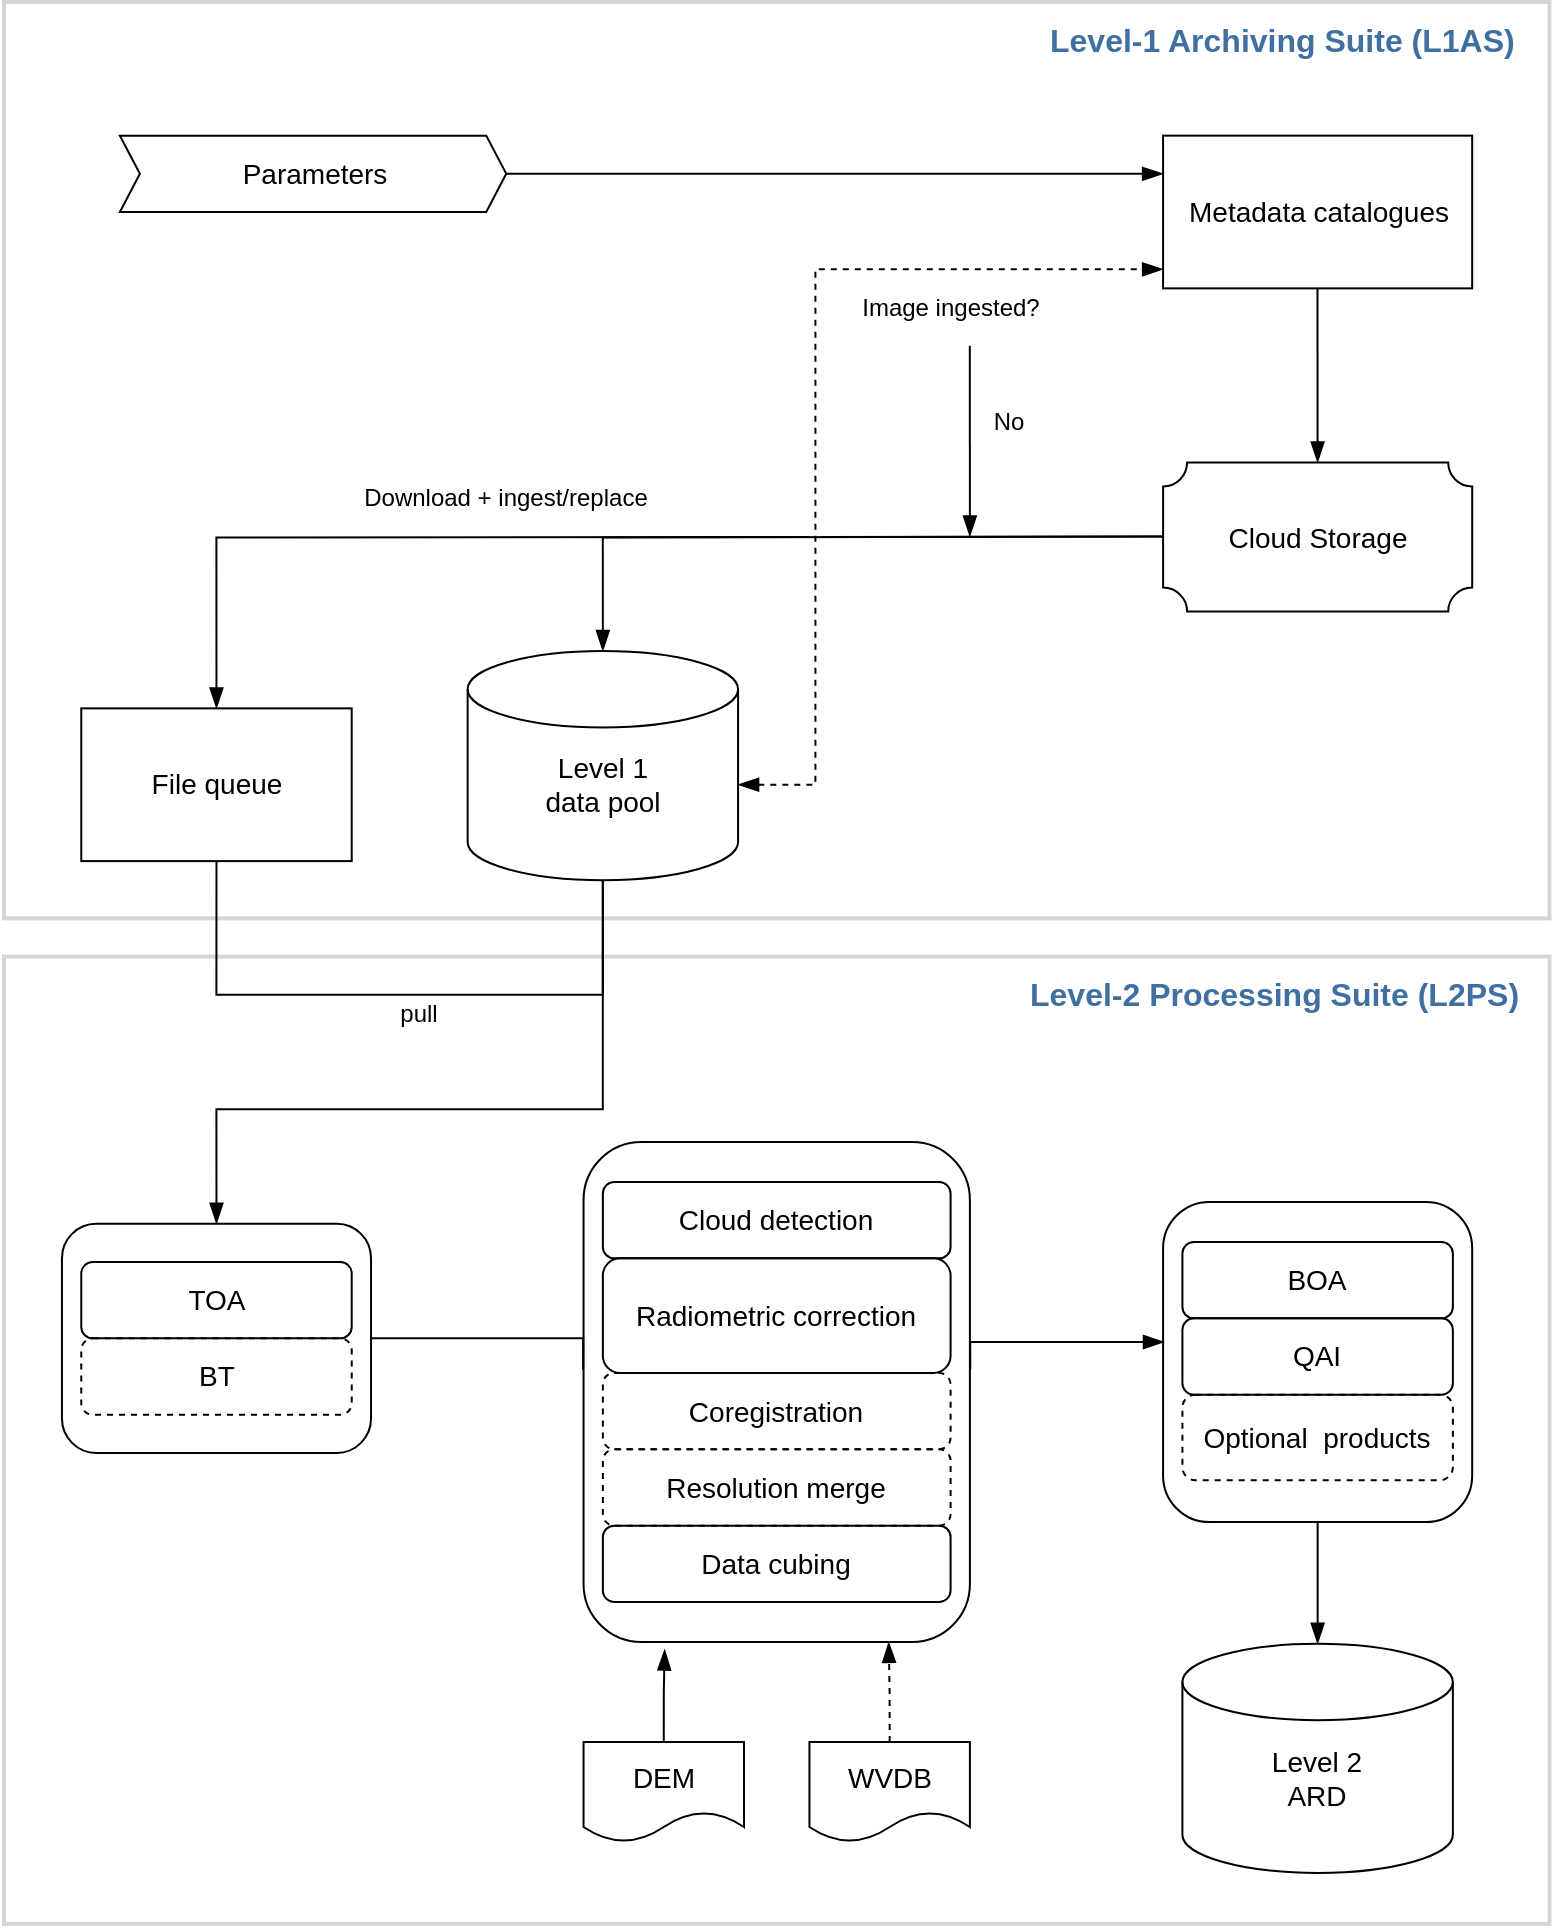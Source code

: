 <mxfile version="14.5.1" type="device"><diagram id="rmyPew23WOvFFHAFt1sf" name="Page-1"><mxGraphModel dx="1408" dy="802" grid="1" gridSize="10" guides="1" tooltips="1" connect="1" arrows="1" fold="1" page="1" pageScale="1" pageWidth="850" pageHeight="1100" math="0" shadow="0"><root><mxCell id="0"/><mxCell id="1" parent="0"/><mxCell id="renW0KPL-82yQJ50f4By-15" value="" style="rounded=0;whiteSpace=wrap;html=1;fontColor=#333333;opacity=25;fillColor=none;strokeColor=#575757;strokeWidth=2;" parent="1" vertex="1"><mxGeometry x="19.998" y="517.276" width="772.725" height="483.663" as="geometry"/></mxCell><mxCell id="renW0KPL-82yQJ50f4By-36" value="" style="rounded=1;whiteSpace=wrap;html=1;" parent="1" vertex="1"><mxGeometry x="599.54" y="640" width="154.55" height="160" as="geometry"/></mxCell><mxCell id="renW0KPL-82yQJ50f4By-40" value="" style="rounded=1;whiteSpace=wrap;html=1;" parent="1" vertex="1"><mxGeometry x="309.77" y="610" width="193.18" height="250" as="geometry"/></mxCell><mxCell id="renW0KPL-82yQJ50f4By-41" value="" style="rounded=1;whiteSpace=wrap;html=1;" parent="1" vertex="1"><mxGeometry x="48.974" y="650.911" width="154.545" height="114.545" as="geometry"/></mxCell><mxCell id="renW0KPL-82yQJ50f4By-14" value="" style="rounded=0;whiteSpace=wrap;html=1;fontColor=#333333;opacity=25;fillColor=none;strokeColor=#575757;strokeWidth=2;" parent="1" vertex="1"><mxGeometry x="19.996" y="40.002" width="772.727" height="458.182" as="geometry"/></mxCell><mxCell id="bnw_IWHUXGcyaUQyViOL-9" value="" style="verticalLabelPosition=bottom;verticalAlign=top;html=1;shape=mxgraph.basic.plaque;dx=6;" parent="1" vertex="1"><mxGeometry x="599.549" y="270.24" width="154.551" height="74.561" as="geometry"/></mxCell><mxCell id="bnw_IWHUXGcyaUQyViOL-12" value="&lt;font style=&quot;font-size: 14px&quot;&gt;Parameters&lt;/font&gt;" style="html=1;shadow=0;dashed=0;align=center;verticalAlign=middle;shape=mxgraph.arrows2.arrow;dy=0;dx=10;notch=10;strokeColor=#000000;strokeWidth=1;" parent="1" vertex="1"><mxGeometry x="77.951" y="106.82" width="193.182" height="38.182" as="geometry"/></mxCell><mxCell id="renW0KPL-82yQJ50f4By-3" style="edgeStyle=orthogonalEdgeStyle;rounded=0;jumpStyle=gap;orthogonalLoop=1;jettySize=auto;html=1;startArrow=none;startFill=0;endArrow=blockThin;endFill=1;endSize=8;" parent="1" source="bnw_IWHUXGcyaUQyViOL-15" target="bnw_IWHUXGcyaUQyViOL-9" edge="1"><mxGeometry x="-18.64" y="1.82" as="geometry"/></mxCell><mxCell id="bnw_IWHUXGcyaUQyViOL-15" value="&lt;font style=&quot;font-size: 14px&quot;&gt;Metadata catalogues&lt;/font&gt;" style="rounded=0;whiteSpace=wrap;html=1;strokeColor=#000000;strokeWidth=1;" parent="1" vertex="1"><mxGeometry x="599.542" y="106.82" width="154.545" height="76.364" as="geometry"/></mxCell><mxCell id="renW0KPL-82yQJ50f4By-27" style="edgeStyle=orthogonalEdgeStyle;rounded=0;jumpStyle=gap;orthogonalLoop=1;jettySize=auto;html=1;entryX=0.5;entryY=0;entryDx=0;entryDy=0;startArrow=none;startFill=0;endArrow=blockThin;endFill=1;endSize=8;" parent="1" source="bnw_IWHUXGcyaUQyViOL-16" target="renW0KPL-82yQJ50f4By-41" edge="1"><mxGeometry x="-18.64" y="1.82" as="geometry"><Array as="points"><mxPoint x="319.428" y="593.638"/><mxPoint x="126.246" y="593.638"/></Array></mxGeometry></mxCell><mxCell id="bnw_IWHUXGcyaUQyViOL-16" value="" style="strokeWidth=1;html=1;shape=mxgraph.flowchart.database;whiteSpace=wrap;" parent="1" vertex="1"><mxGeometry x="251.815" y="364.547" width="135.227" height="114.545" as="geometry"/></mxCell><mxCell id="renW0KPL-82yQJ50f4By-26" style="edgeStyle=orthogonalEdgeStyle;rounded=0;jumpStyle=gap;orthogonalLoop=1;jettySize=auto;html=1;entryX=0.5;entryY=1;entryDx=0;entryDy=0;entryPerimeter=0;startArrow=none;startFill=0;endArrow=none;endFill=0;exitX=0.5;exitY=1;exitDx=0;exitDy=0;" parent="1" source="bnw_IWHUXGcyaUQyViOL-17" target="bnw_IWHUXGcyaUQyViOL-16" edge="1"><mxGeometry x="-18.64" y="1.82" as="geometry"><Array as="points"><mxPoint x="126.246" y="536.365"/><mxPoint x="319.428" y="536.365"/></Array></mxGeometry></mxCell><mxCell id="bnw_IWHUXGcyaUQyViOL-17" value="&lt;font style=&quot;font-size: 14px&quot;&gt;File queue&lt;/font&gt;" style="rounded=0;whiteSpace=wrap;html=1;strokeColor=#000000;strokeWidth=1;" parent="1" vertex="1"><mxGeometry x="58.633" y="393.184" width="135.227" height="76.364" as="geometry"/></mxCell><mxCell id="renW0KPL-82yQJ50f4By-4" style="edgeStyle=orthogonalEdgeStyle;rounded=0;jumpStyle=gap;orthogonalLoop=1;jettySize=auto;html=1;entryX=0;entryY=0.875;entryDx=0;entryDy=0;entryPerimeter=0;startArrow=blockThin;startFill=1;endArrow=blockThin;endFill=1;dashed=1;endSize=8;startSize=8;" parent="1" source="renW0KPL-82yQJ50f4By-1" target="bnw_IWHUXGcyaUQyViOL-15" edge="1"><mxGeometry x="-18.64" y="1.82" as="geometry"><Array as="points"><mxPoint x="425.678" y="431.365"/><mxPoint x="425.678" y="173.638"/></Array></mxGeometry></mxCell><mxCell id="renW0KPL-82yQJ50f4By-1" value="&lt;font style=&quot;font-size: 14px&quot;&gt;Level 1&lt;br&gt;data pool&lt;/font&gt;" style="text;html=1;strokeColor=none;fillColor=none;align=center;verticalAlign=middle;whiteSpace=wrap;rounded=0;" parent="1" vertex="1"><mxGeometry x="251.815" y="402.729" width="135.227" height="57.273" as="geometry"/></mxCell><mxCell id="renW0KPL-82yQJ50f4By-6" style="edgeStyle=orthogonalEdgeStyle;rounded=0;jumpStyle=none;orthogonalLoop=1;jettySize=auto;html=1;entryX=0.5;entryY=0;entryDx=0;entryDy=0;entryPerimeter=0;startArrow=none;startFill=0;endArrow=blockThin;endFill=1;endSize=8;" parent="1" target="bnw_IWHUXGcyaUQyViOL-16" edge="1"><mxGeometry x="-18.64" y="1.82" as="geometry"><mxPoint x="599.542" y="307.275" as="sourcePoint"/></mxGeometry></mxCell><mxCell id="renW0KPL-82yQJ50f4By-7" style="edgeStyle=orthogonalEdgeStyle;rounded=0;jumpStyle=gap;orthogonalLoop=1;jettySize=auto;html=1;startArrow=none;startFill=0;endArrow=blockThin;endFill=1;entryX=0.5;entryY=0;entryDx=0;entryDy=0;endSize=8;" parent="1" target="bnw_IWHUXGcyaUQyViOL-17" edge="1"><mxGeometry x="-18.64" y="1.82" as="geometry"><mxPoint x="116.587" y="383.638" as="targetPoint"/><mxPoint x="599.542" y="307.275" as="sourcePoint"/></mxGeometry></mxCell><mxCell id="renW0KPL-82yQJ50f4By-5" value="&lt;font style=&quot;font-size: 14px&quot;&gt;Cloud Storage&lt;/font&gt;" style="text;html=1;strokeColor=none;fillColor=none;align=center;verticalAlign=middle;whiteSpace=wrap;rounded=0;" parent="1" vertex="1"><mxGeometry x="618.86" y="270.24" width="115.913" height="74.561" as="geometry"/></mxCell><mxCell id="renW0KPL-82yQJ50f4By-8" value="&lt;font style=&quot;font-size: 12px&quot;&gt;Image ingested?&lt;/font&gt;" style="text;html=1;strokeColor=none;fillColor=none;align=center;verticalAlign=middle;whiteSpace=wrap;rounded=0;" parent="1" vertex="1"><mxGeometry x="425.678" y="173.638" width="135.227" height="38.182" as="geometry"/></mxCell><mxCell id="renW0KPL-82yQJ50f4By-9" value="" style="endArrow=blockThin;html=1;exitX=0.571;exitY=1;exitDx=0;exitDy=0;exitPerimeter=0;endFill=1;endSize=8;" parent="1" source="renW0KPL-82yQJ50f4By-8" edge="1"><mxGeometry x="-18.64" y="1.82" width="50" height="50" as="geometry"><mxPoint x="367.724" y="173.638" as="sourcePoint"/><mxPoint x="502.951" y="307.275" as="targetPoint"/></mxGeometry></mxCell><mxCell id="renW0KPL-82yQJ50f4By-10" value="&lt;font style=&quot;font-size: 12px&quot;&gt;No&lt;/font&gt;" style="text;html=1;strokeColor=none;fillColor=none;align=center;verticalAlign=middle;whiteSpace=wrap;rounded=0;" parent="1" vertex="1"><mxGeometry x="502.951" y="230.911" width="38.636" height="38.182" as="geometry"/></mxCell><mxCell id="renW0KPL-82yQJ50f4By-11" value="&lt;font style=&quot;font-size: 12px&quot;&gt;Download + ingest/replace&lt;/font&gt;" style="text;html=1;strokeColor=none;fillColor=none;align=center;verticalAlign=middle;whiteSpace=wrap;rounded=0;" parent="1" vertex="1"><mxGeometry x="135.905" y="269.093" width="270.455" height="38.182" as="geometry"/></mxCell><mxCell id="renW0KPL-82yQJ50f4By-17" value="&lt;b&gt;&lt;font color=&quot;#4070a1&quot; style=&quot;font-size: 16px&quot;&gt;Level-1 Archiving Suite (L1AS)&lt;/font&gt;&lt;/b&gt;" style="text;html=1;strokeColor=none;fillColor=none;align=left;verticalAlign=middle;whiteSpace=wrap;rounded=0;" parent="1" vertex="1"><mxGeometry x="541.36" y="40" width="251.36" height="38.18" as="geometry"/></mxCell><mxCell id="renW0KPL-82yQJ50f4By-18" value="&lt;b&gt;&lt;font color=&quot;#4070a1&quot; style=&quot;font-size: 16px&quot;&gt;Level-2 Processing Suite (L2PS)&lt;/font&gt;&lt;/b&gt;" style="text;html=1;strokeColor=none;fillColor=none;align=left;verticalAlign=middle;whiteSpace=wrap;rounded=0;" parent="1" vertex="1"><mxGeometry x="531.36" y="517.27" width="261.36" height="38.18" as="geometry"/></mxCell><mxCell id="renW0KPL-82yQJ50f4By-19" value="&lt;font style=&quot;font-size: 14px&quot;&gt;TOA&lt;/font&gt;" style="rounded=1;whiteSpace=wrap;html=1;fillColor=none;" parent="1" vertex="1"><mxGeometry x="58.633" y="670.002" width="135.227" height="38.182" as="geometry"/></mxCell><mxCell id="renW0KPL-82yQJ50f4By-20" value="&lt;font style=&quot;font-size: 14px&quot;&gt;BT&lt;/font&gt;" style="rounded=1;whiteSpace=wrap;html=1;fillColor=none;dashed=1;" parent="1" vertex="1"><mxGeometry x="58.633" y="708.184" width="135.227" height="38.182" as="geometry"/></mxCell><mxCell id="renW0KPL-82yQJ50f4By-22" value="&lt;font style=&quot;font-size: 14px&quot;&gt;Cloud detection&lt;/font&gt;" style="rounded=1;whiteSpace=wrap;html=1;fillColor=none;" parent="1" vertex="1"><mxGeometry x="319.428" y="630.0" width="173.864" height="38.182" as="geometry"/></mxCell><mxCell id="renW0KPL-82yQJ50f4By-23" value="&lt;font style=&quot;font-size: 14px&quot;&gt;Resolution merge&lt;/font&gt;" style="rounded=1;whiteSpace=wrap;html=1;fillColor=none;dashed=1;" parent="1" vertex="1"><mxGeometry x="319.428" y="763.635" width="173.864" height="38.182" as="geometry"/></mxCell><mxCell id="renW0KPL-82yQJ50f4By-24" value="&lt;font style=&quot;font-size: 14px&quot;&gt;Radiometric correction&lt;/font&gt;" style="rounded=1;whiteSpace=wrap;html=1;fillColor=none;" parent="1" vertex="1"><mxGeometry x="319.428" y="668.182" width="173.864" height="57.273" as="geometry"/></mxCell><mxCell id="renW0KPL-82yQJ50f4By-25" value="&lt;font style=&quot;font-size: 14px&quot;&gt;Data cubing&lt;/font&gt;" style="rounded=1;whiteSpace=wrap;html=1;fillColor=none;" parent="1" vertex="1"><mxGeometry x="319.428" y="801.816" width="173.864" height="38.182" as="geometry"/></mxCell><mxCell id="renW0KPL-82yQJ50f4By-28" value="&lt;font style=&quot;font-size: 12px&quot;&gt;pull&lt;/font&gt;" style="text;html=1;strokeColor=none;fillColor=none;align=center;verticalAlign=middle;whiteSpace=wrap;rounded=0;" parent="1" vertex="1"><mxGeometry x="184.201" y="536.365" width="86.932" height="19.091" as="geometry"/></mxCell><mxCell id="renW0KPL-82yQJ50f4By-29" value="&lt;font style=&quot;font-size: 14px&quot;&gt;BOA&lt;/font&gt;" style="rounded=1;whiteSpace=wrap;html=1;fillColor=none;" parent="1" vertex="1"><mxGeometry x="609.211" y="660.001" width="135.227" height="38.182" as="geometry"/></mxCell><mxCell id="renW0KPL-82yQJ50f4By-31" value="&lt;font style=&quot;font-size: 14px&quot;&gt;QAI&lt;/font&gt;" style="rounded=1;whiteSpace=wrap;html=1;fillColor=none;" parent="1" vertex="1"><mxGeometry x="609.211" y="698.183" width="135.227" height="38.182" as="geometry"/></mxCell><mxCell id="renW0KPL-82yQJ50f4By-32" value="&lt;font style=&quot;font-size: 14px&quot;&gt;Optional&amp;nbsp; products&lt;/font&gt;" style="rounded=1;whiteSpace=wrap;html=1;fillColor=none;dashed=1;" parent="1" vertex="1"><mxGeometry x="609.21" y="736.36" width="135.23" height="42.73" as="geometry"/></mxCell><mxCell id="renW0KPL-82yQJ50f4By-33" value="" style="strokeWidth=1;html=1;shape=mxgraph.flowchart.database;whiteSpace=wrap;" parent="1" vertex="1"><mxGeometry x="609.201" y="860.911" width="135.227" height="114.545" as="geometry"/></mxCell><mxCell id="renW0KPL-82yQJ50f4By-34" value="&lt;font style=&quot;font-size: 14px&quot;&gt;Level 2&lt;br&gt;ARD&lt;br&gt;&lt;/font&gt;" style="text;html=1;strokeColor=none;fillColor=none;align=center;verticalAlign=middle;whiteSpace=wrap;rounded=0;" parent="1" vertex="1"><mxGeometry x="609.201" y="899.093" width="135.227" height="57.273" as="geometry"/></mxCell><mxCell id="renW0KPL-82yQJ50f4By-37" style="edgeStyle=orthogonalEdgeStyle;rounded=0;jumpStyle=gap;orthogonalLoop=1;jettySize=auto;html=1;entryX=0.5;entryY=0;entryDx=0;entryDy=0;entryPerimeter=0;startArrow=none;startFill=0;endArrow=blockThin;endFill=1;endSize=8;" parent="1" source="renW0KPL-82yQJ50f4By-36" target="renW0KPL-82yQJ50f4By-33" edge="1"><mxGeometry x="-18.64" y="1.82" as="geometry"/></mxCell><mxCell id="renW0KPL-82yQJ50f4By-43" style="edgeStyle=orthogonalEdgeStyle;rounded=0;jumpStyle=gap;orthogonalLoop=1;jettySize=auto;html=1;startArrow=none;startFill=0;endArrow=blockThin;endFill=1;exitX=1.001;exitY=0.455;exitDx=0;exitDy=0;exitPerimeter=0;endSize=8;" parent="1" source="renW0KPL-82yQJ50f4By-40" edge="1"><mxGeometry x="-18.64" y="1.82" as="geometry"><Array as="points"><mxPoint x="503" y="710"/><mxPoint x="600" y="710"/></Array><mxPoint x="600" y="710" as="targetPoint"/></mxGeometry></mxCell><mxCell id="renW0KPL-82yQJ50f4By-2" style="edgeStyle=orthogonalEdgeStyle;rounded=0;jumpStyle=gap;orthogonalLoop=1;jettySize=auto;html=1;startArrow=none;startFill=0;endArrow=blockThin;endFill=1;endSize=8;" parent="1" source="bnw_IWHUXGcyaUQyViOL-12" target="bnw_IWHUXGcyaUQyViOL-15" edge="1"><mxGeometry x="-18.64" y="1.82" as="geometry"><Array as="points"><mxPoint x="522.269" y="125.911"/><mxPoint x="522.269" y="125.911"/></Array></mxGeometry></mxCell><mxCell id="renW0KPL-82yQJ50f4By-42" style="edgeStyle=orthogonalEdgeStyle;rounded=0;jumpStyle=gap;orthogonalLoop=1;jettySize=auto;html=1;entryX=-0.001;entryY=0.455;entryDx=0;entryDy=0;entryPerimeter=0;startArrow=none;startFill=0;endArrow=none;endFill=0;" parent="1" source="renW0KPL-82yQJ50f4By-41" target="renW0KPL-82yQJ50f4By-40" edge="1"><mxGeometry x="-18.64" y="1.82" as="geometry"><Array as="points"><mxPoint x="310" y="708"/></Array></mxGeometry></mxCell><mxCell id="t-_BXmpm10E2kd8TtNqj-3" style="edgeStyle=orthogonalEdgeStyle;rounded=0;orthogonalLoop=1;jettySize=auto;html=1;exitX=0.5;exitY=0;exitDx=0;exitDy=0;entryX=0.21;entryY=1.015;entryDx=0;entryDy=0;entryPerimeter=0;endArrow=blockThin;endFill=1;endSize=8;" parent="1" source="t-_BXmpm10E2kd8TtNqj-1" target="renW0KPL-82yQJ50f4By-40" edge="1"><mxGeometry relative="1" as="geometry"/></mxCell><mxCell id="t-_BXmpm10E2kd8TtNqj-1" value="&lt;font style=&quot;font-size: 14px&quot;&gt;DEM&lt;/font&gt;" style="shape=document;whiteSpace=wrap;html=1;boundedLbl=1;" parent="1" vertex="1"><mxGeometry x="309.77" y="910.0" width="80.23" height="50" as="geometry"/></mxCell><mxCell id="t-_BXmpm10E2kd8TtNqj-4" style="edgeStyle=orthogonalEdgeStyle;rounded=0;orthogonalLoop=1;jettySize=auto;html=1;exitX=0.5;exitY=0;exitDx=0;exitDy=0;entryX=0.79;entryY=1;entryDx=0;entryDy=0;entryPerimeter=0;endArrow=blockThin;endFill=1;endSize=8;dashed=1;" parent="1" source="t-_BXmpm10E2kd8TtNqj-2" target="renW0KPL-82yQJ50f4By-40" edge="1"><mxGeometry relative="1" as="geometry"/></mxCell><mxCell id="t-_BXmpm10E2kd8TtNqj-2" value="&lt;font style=&quot;font-size: 14px&quot;&gt;WVDB&lt;/font&gt;" style="shape=document;whiteSpace=wrap;html=1;boundedLbl=1;" parent="1" vertex="1"><mxGeometry x="422.72" y="910.0" width="80.23" height="50" as="geometry"/></mxCell><mxCell id="wWNubSnBFOV2RHR_S2WE-1" value="&lt;font style=&quot;font-size: 14px&quot;&gt;Coregistration&lt;/font&gt;" style="rounded=1;whiteSpace=wrap;html=1;fillColor=none;dashed=1;" parent="1" vertex="1"><mxGeometry x="319.428" y="725.455" width="173.864" height="38.182" as="geometry"/></mxCell></root></mxGraphModel></diagram></mxfile>